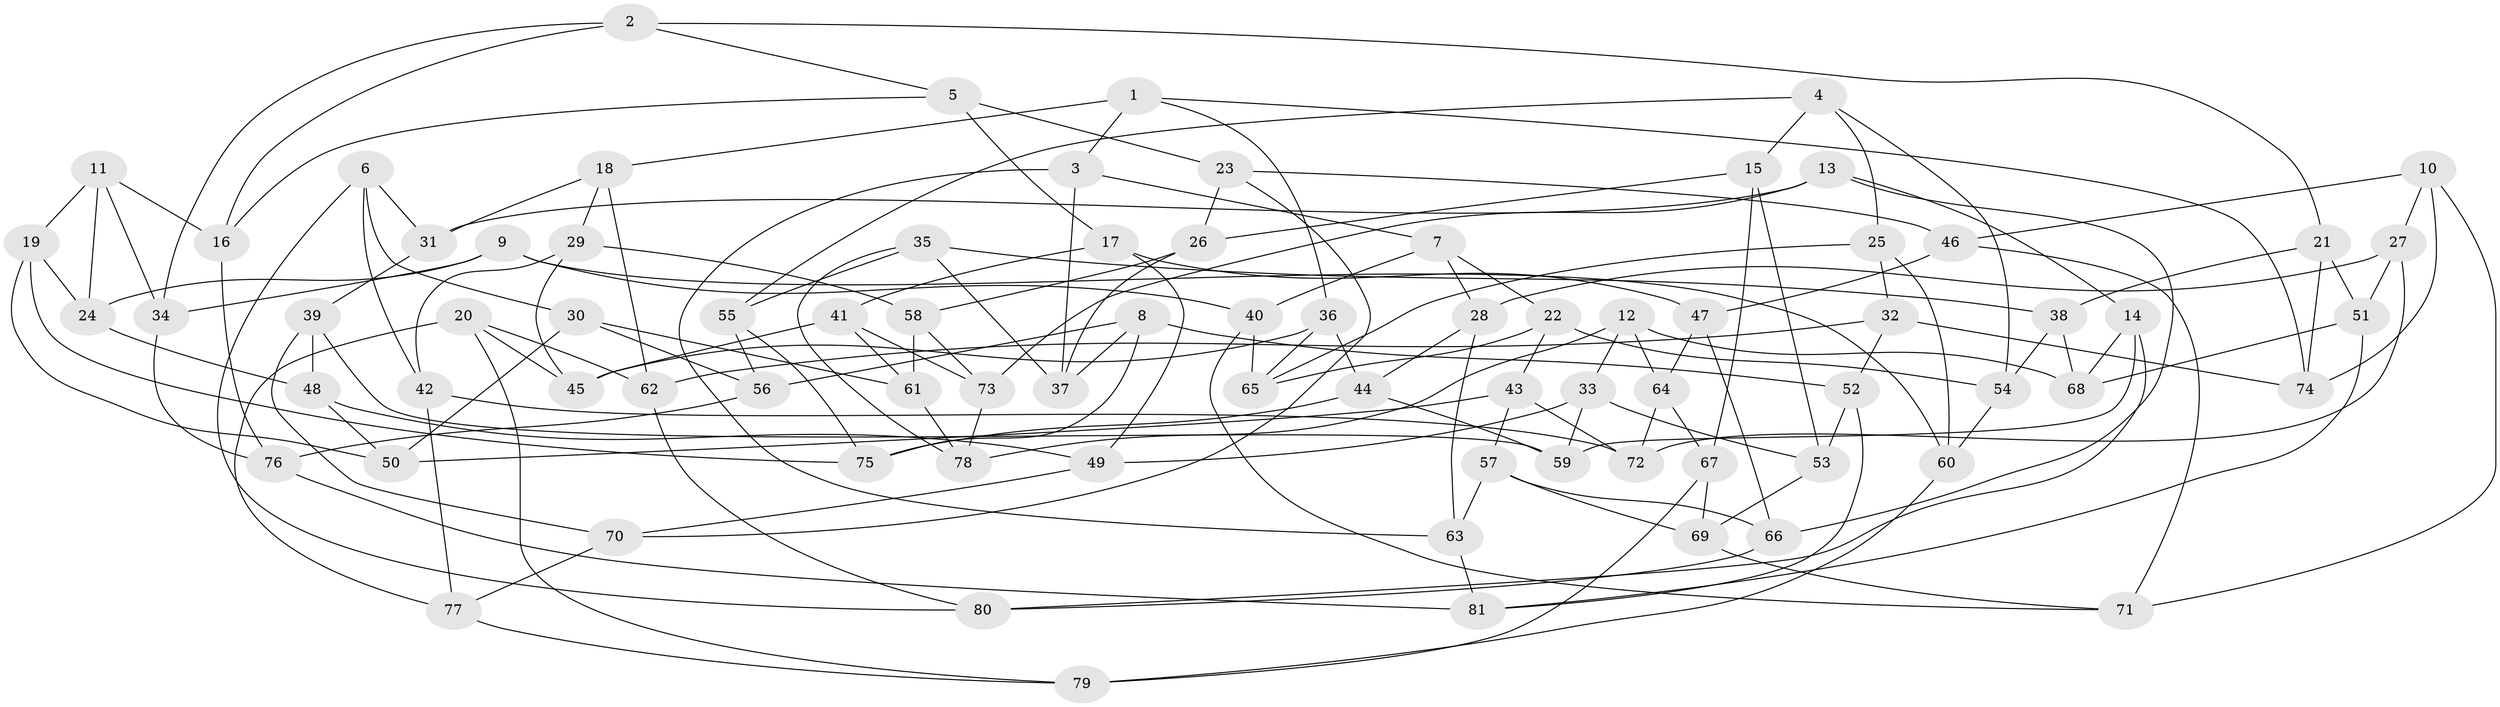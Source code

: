 // Generated by graph-tools (version 1.1) at 2025/11/02/27/25 16:11:43]
// undirected, 81 vertices, 162 edges
graph export_dot {
graph [start="1"]
  node [color=gray90,style=filled];
  1;
  2;
  3;
  4;
  5;
  6;
  7;
  8;
  9;
  10;
  11;
  12;
  13;
  14;
  15;
  16;
  17;
  18;
  19;
  20;
  21;
  22;
  23;
  24;
  25;
  26;
  27;
  28;
  29;
  30;
  31;
  32;
  33;
  34;
  35;
  36;
  37;
  38;
  39;
  40;
  41;
  42;
  43;
  44;
  45;
  46;
  47;
  48;
  49;
  50;
  51;
  52;
  53;
  54;
  55;
  56;
  57;
  58;
  59;
  60;
  61;
  62;
  63;
  64;
  65;
  66;
  67;
  68;
  69;
  70;
  71;
  72;
  73;
  74;
  75;
  76;
  77;
  78;
  79;
  80;
  81;
  1 -- 36;
  1 -- 74;
  1 -- 18;
  1 -- 3;
  2 -- 5;
  2 -- 34;
  2 -- 16;
  2 -- 21;
  3 -- 63;
  3 -- 7;
  3 -- 37;
  4 -- 54;
  4 -- 25;
  4 -- 15;
  4 -- 55;
  5 -- 16;
  5 -- 17;
  5 -- 23;
  6 -- 31;
  6 -- 30;
  6 -- 80;
  6 -- 42;
  7 -- 28;
  7 -- 22;
  7 -- 40;
  8 -- 52;
  8 -- 37;
  8 -- 56;
  8 -- 75;
  9 -- 34;
  9 -- 60;
  9 -- 24;
  9 -- 40;
  10 -- 74;
  10 -- 71;
  10 -- 46;
  10 -- 27;
  11 -- 34;
  11 -- 24;
  11 -- 16;
  11 -- 19;
  12 -- 64;
  12 -- 68;
  12 -- 33;
  12 -- 78;
  13 -- 31;
  13 -- 73;
  13 -- 14;
  13 -- 66;
  14 -- 80;
  14 -- 68;
  14 -- 59;
  15 -- 53;
  15 -- 26;
  15 -- 67;
  16 -- 76;
  17 -- 47;
  17 -- 41;
  17 -- 49;
  18 -- 29;
  18 -- 62;
  18 -- 31;
  19 -- 75;
  19 -- 50;
  19 -- 24;
  20 -- 62;
  20 -- 45;
  20 -- 79;
  20 -- 77;
  21 -- 74;
  21 -- 51;
  21 -- 38;
  22 -- 54;
  22 -- 65;
  22 -- 43;
  23 -- 70;
  23 -- 26;
  23 -- 46;
  24 -- 48;
  25 -- 60;
  25 -- 32;
  25 -- 65;
  26 -- 37;
  26 -- 58;
  27 -- 51;
  27 -- 72;
  27 -- 28;
  28 -- 44;
  28 -- 63;
  29 -- 58;
  29 -- 45;
  29 -- 42;
  30 -- 56;
  30 -- 61;
  30 -- 50;
  31 -- 39;
  32 -- 52;
  32 -- 74;
  32 -- 62;
  33 -- 59;
  33 -- 53;
  33 -- 49;
  34 -- 76;
  35 -- 55;
  35 -- 37;
  35 -- 78;
  35 -- 38;
  36 -- 44;
  36 -- 65;
  36 -- 45;
  38 -- 68;
  38 -- 54;
  39 -- 48;
  39 -- 59;
  39 -- 70;
  40 -- 65;
  40 -- 71;
  41 -- 45;
  41 -- 73;
  41 -- 61;
  42 -- 72;
  42 -- 77;
  43 -- 57;
  43 -- 50;
  43 -- 72;
  44 -- 59;
  44 -- 75;
  46 -- 47;
  46 -- 71;
  47 -- 66;
  47 -- 64;
  48 -- 49;
  48 -- 50;
  49 -- 70;
  51 -- 68;
  51 -- 81;
  52 -- 81;
  52 -- 53;
  53 -- 69;
  54 -- 60;
  55 -- 56;
  55 -- 75;
  56 -- 76;
  57 -- 66;
  57 -- 69;
  57 -- 63;
  58 -- 61;
  58 -- 73;
  60 -- 79;
  61 -- 78;
  62 -- 80;
  63 -- 81;
  64 -- 72;
  64 -- 67;
  66 -- 80;
  67 -- 79;
  67 -- 69;
  69 -- 71;
  70 -- 77;
  73 -- 78;
  76 -- 81;
  77 -- 79;
}
